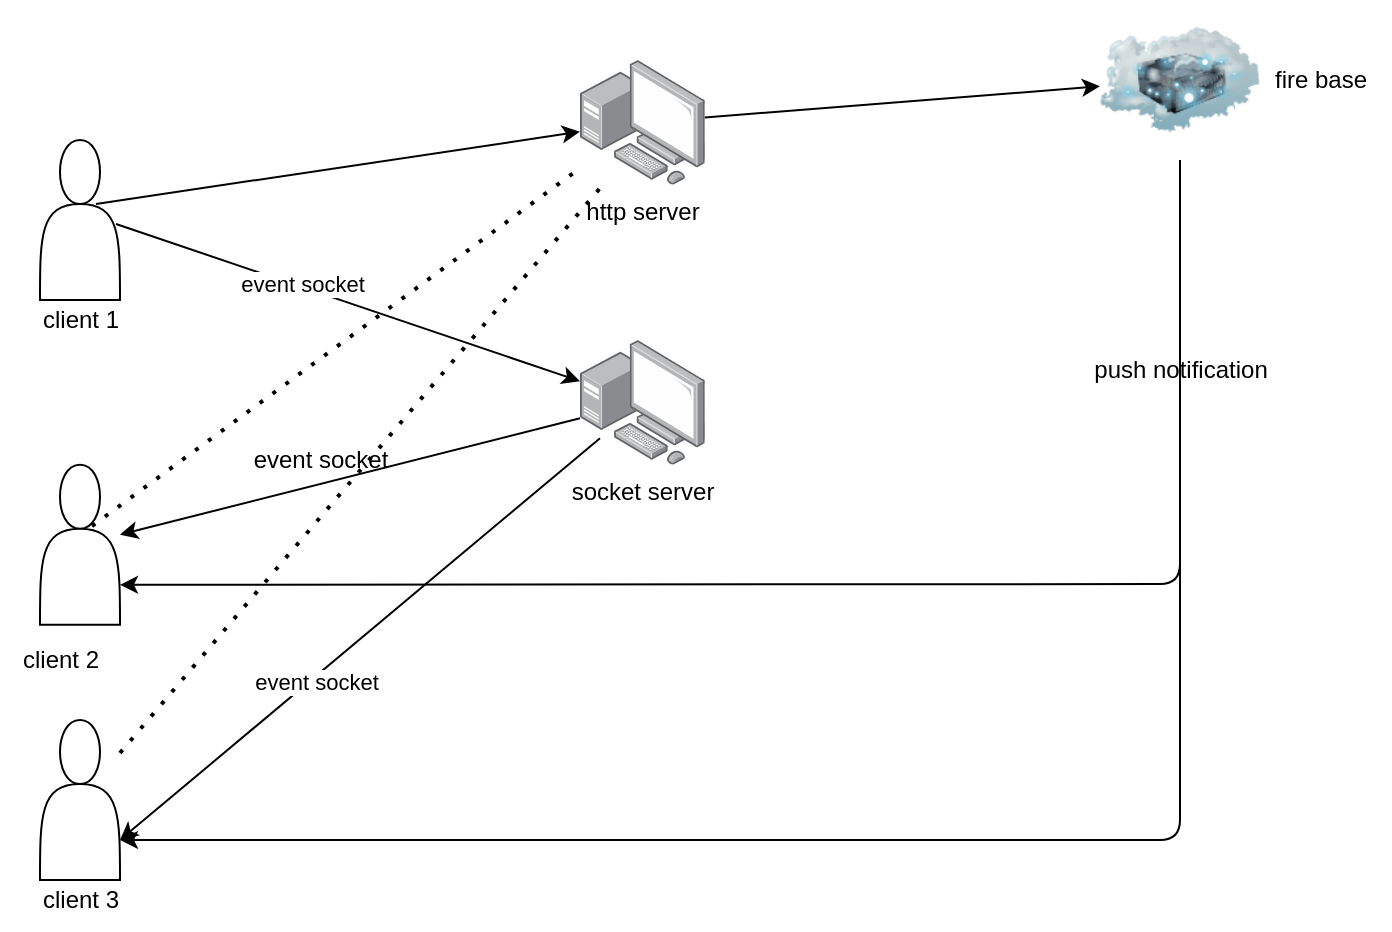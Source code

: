 <mxfile>
    <diagram id="m79LVIlUQ5Dse86HWvrq" name="Page-1">
        <mxGraphModel dx="978" dy="691" grid="1" gridSize="10" guides="1" tooltips="1" connect="1" arrows="1" fold="1" page="1" pageScale="1" pageWidth="850" pageHeight="1100" math="0" shadow="0">
            <root>
                <mxCell id="0"/>
                <mxCell id="1" parent="0"/>
                <mxCell id="2" value="" style="image;html=1;image=img/lib/clip_art/networking/Cloud_Server_128x128.png" vertex="1" parent="1">
                    <mxGeometry x="610" y="80" width="80" height="80" as="geometry"/>
                </mxCell>
                <mxCell id="3" value="fire base" style="text;html=1;align=center;verticalAlign=middle;resizable=0;points=[];autosize=1;strokeColor=none;fillColor=none;" vertex="1" parent="1">
                    <mxGeometry x="685" y="105" width="70" height="30" as="geometry"/>
                </mxCell>
                <mxCell id="4" value="http server" style="points=[];aspect=fixed;html=1;align=center;shadow=0;dashed=0;image;image=img/lib/allied_telesis/computer_and_terminals/Personal_Computer_with_Server.svg;" vertex="1" parent="1">
                    <mxGeometry x="350" y="110" width="62.4" height="62.4" as="geometry"/>
                </mxCell>
                <mxCell id="5" value="socket server" style="points=[];aspect=fixed;html=1;align=center;shadow=0;dashed=0;image;image=img/lib/allied_telesis/computer_and_terminals/Personal_Computer_with_Server.svg;" vertex="1" parent="1">
                    <mxGeometry x="350" y="250" width="62.4" height="62.4" as="geometry"/>
                </mxCell>
                <mxCell id="6" value="" style="shape=actor;whiteSpace=wrap;html=1;" vertex="1" parent="1">
                    <mxGeometry x="80" y="150" width="40" height="80" as="geometry"/>
                </mxCell>
                <mxCell id="7" value="" style="endArrow=classic;html=1;exitX=0.7;exitY=0.4;exitDx=0;exitDy=0;exitPerimeter=0;" edge="1" parent="1" source="6" target="4">
                    <mxGeometry width="50" height="50" relative="1" as="geometry">
                        <mxPoint x="470" y="260" as="sourcePoint"/>
                        <mxPoint x="520" y="210" as="targetPoint"/>
                    </mxGeometry>
                </mxCell>
                <mxCell id="8" value="" style="endArrow=classic;html=1;exitX=0.7;exitY=0.4;exitDx=0;exitDy=0;exitPerimeter=0;" edge="1" parent="1" target="5">
                    <mxGeometry width="50" height="50" relative="1" as="geometry">
                        <mxPoint x="118" y="192" as="sourcePoint"/>
                        <mxPoint x="360" y="155.859" as="targetPoint"/>
                    </mxGeometry>
                </mxCell>
                <mxCell id="19" value="event socket" style="edgeLabel;html=1;align=center;verticalAlign=middle;resizable=0;points=[];" vertex="1" connectable="0" parent="8">
                    <mxGeometry x="-0.202" y="1" relative="1" as="geometry">
                        <mxPoint y="-1" as="offset"/>
                    </mxGeometry>
                </mxCell>
                <mxCell id="9" value="" style="shape=actor;whiteSpace=wrap;html=1;" vertex="1" parent="1">
                    <mxGeometry x="80" y="440" width="40" height="80" as="geometry"/>
                </mxCell>
                <mxCell id="10" value="" style="shape=actor;whiteSpace=wrap;html=1;" vertex="1" parent="1">
                    <mxGeometry x="80" y="312.4" width="40" height="80" as="geometry"/>
                </mxCell>
                <mxCell id="11" value="" style="endArrow=classic;html=1;" edge="1" parent="1" source="5" target="10">
                    <mxGeometry width="50" height="50" relative="1" as="geometry">
                        <mxPoint x="470" y="360" as="sourcePoint"/>
                        <mxPoint x="520" y="310" as="targetPoint"/>
                    </mxGeometry>
                </mxCell>
                <mxCell id="12" value="" style="endArrow=classic;html=1;entryX=1;entryY=0.75;entryDx=0;entryDy=0;" edge="1" parent="1" target="9">
                    <mxGeometry width="50" height="50" relative="1" as="geometry">
                        <mxPoint x="360" y="299.1" as="sourcePoint"/>
                        <mxPoint x="130" y="357.336" as="targetPoint"/>
                    </mxGeometry>
                </mxCell>
                <mxCell id="18" value="event socket" style="edgeLabel;html=1;align=center;verticalAlign=middle;resizable=0;points=[];" vertex="1" connectable="0" parent="12">
                    <mxGeometry x="0.196" y="2" relative="1" as="geometry">
                        <mxPoint as="offset"/>
                    </mxGeometry>
                </mxCell>
                <mxCell id="13" value="" style="endArrow=classic;html=1;" edge="1" parent="1" source="4" target="2">
                    <mxGeometry width="50" height="50" relative="1" as="geometry">
                        <mxPoint x="470" y="210" as="sourcePoint"/>
                        <mxPoint x="520" y="160" as="targetPoint"/>
                    </mxGeometry>
                </mxCell>
                <mxCell id="14" value="" style="endArrow=classic;html=1;entryX=1;entryY=0.75;entryDx=0;entryDy=0;" edge="1" parent="1" source="2" target="10">
                    <mxGeometry width="50" height="50" relative="1" as="geometry">
                        <mxPoint x="470" y="310" as="sourcePoint"/>
                        <mxPoint x="520" y="260" as="targetPoint"/>
                        <Array as="points">
                            <mxPoint x="650" y="372"/>
                        </Array>
                    </mxGeometry>
                </mxCell>
                <mxCell id="15" value="" style="endArrow=classic;html=1;entryX=1;entryY=0.75;entryDx=0;entryDy=0;" edge="1" parent="1" source="2" target="9">
                    <mxGeometry width="50" height="50" relative="1" as="geometry">
                        <mxPoint x="660" y="170" as="sourcePoint"/>
                        <mxPoint x="130" y="382.4" as="targetPoint"/>
                        <Array as="points">
                            <mxPoint x="650" y="500"/>
                        </Array>
                    </mxGeometry>
                </mxCell>
                <mxCell id="16" value="push notification" style="text;html=1;align=center;verticalAlign=middle;resizable=0;points=[];autosize=1;strokeColor=none;fillColor=none;" vertex="1" parent="1">
                    <mxGeometry x="595" y="250" width="110" height="30" as="geometry"/>
                </mxCell>
                <mxCell id="17" value="event socket" style="text;html=1;align=center;verticalAlign=middle;resizable=0;points=[];autosize=1;strokeColor=none;fillColor=none;" vertex="1" parent="1">
                    <mxGeometry x="175" y="295" width="90" height="30" as="geometry"/>
                </mxCell>
                <mxCell id="20" value="" style="endArrow=none;dashed=1;html=1;dashPattern=1 3;strokeWidth=2;exitX=0.65;exitY=0.383;exitDx=0;exitDy=0;exitPerimeter=0;" edge="1" parent="1" source="10" target="4">
                    <mxGeometry width="50" height="50" relative="1" as="geometry">
                        <mxPoint x="470" y="330" as="sourcePoint"/>
                        <mxPoint x="520" y="280" as="targetPoint"/>
                    </mxGeometry>
                </mxCell>
                <mxCell id="21" value="" style="endArrow=none;dashed=1;html=1;dashPattern=1 3;strokeWidth=2;" edge="1" parent="1" source="9">
                    <mxGeometry width="50" height="50" relative="1" as="geometry">
                        <mxPoint x="116" y="353.04" as="sourcePoint"/>
                        <mxPoint x="360" y="174.083" as="targetPoint"/>
                    </mxGeometry>
                </mxCell>
                <mxCell id="22" value="client 1" style="text;html=1;align=center;verticalAlign=middle;resizable=0;points=[];autosize=1;strokeColor=none;fillColor=none;" vertex="1" parent="1">
                    <mxGeometry x="70" y="225" width="60" height="30" as="geometry"/>
                </mxCell>
                <mxCell id="23" value="client 2" style="text;html=1;align=center;verticalAlign=middle;resizable=0;points=[];autosize=1;strokeColor=none;fillColor=none;" vertex="1" parent="1">
                    <mxGeometry x="60" y="395" width="60" height="30" as="geometry"/>
                </mxCell>
                <mxCell id="24" value="client 3" style="text;html=1;align=center;verticalAlign=middle;resizable=0;points=[];autosize=1;strokeColor=none;fillColor=none;" vertex="1" parent="1">
                    <mxGeometry x="70" y="515" width="60" height="30" as="geometry"/>
                </mxCell>
            </root>
        </mxGraphModel>
    </diagram>
</mxfile>
